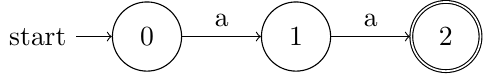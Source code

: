\documentclass[tikz]{standalone}
\usetikzlibrary{arrows, automata, calc, positioning}
\begin{document}
\begin{tikzpicture}
    \node[state, initial] (0) at (0,0) {0};
    \node[state] (1) [right=of 0] {1};
    \node[state, accepting] (2) [right=of 1] {2};

    \path[->]
        (0) edge node [above] {a} (1)
        (1) edge node [above] {a} (2);
\end{tikzpicture}
\end{document}
